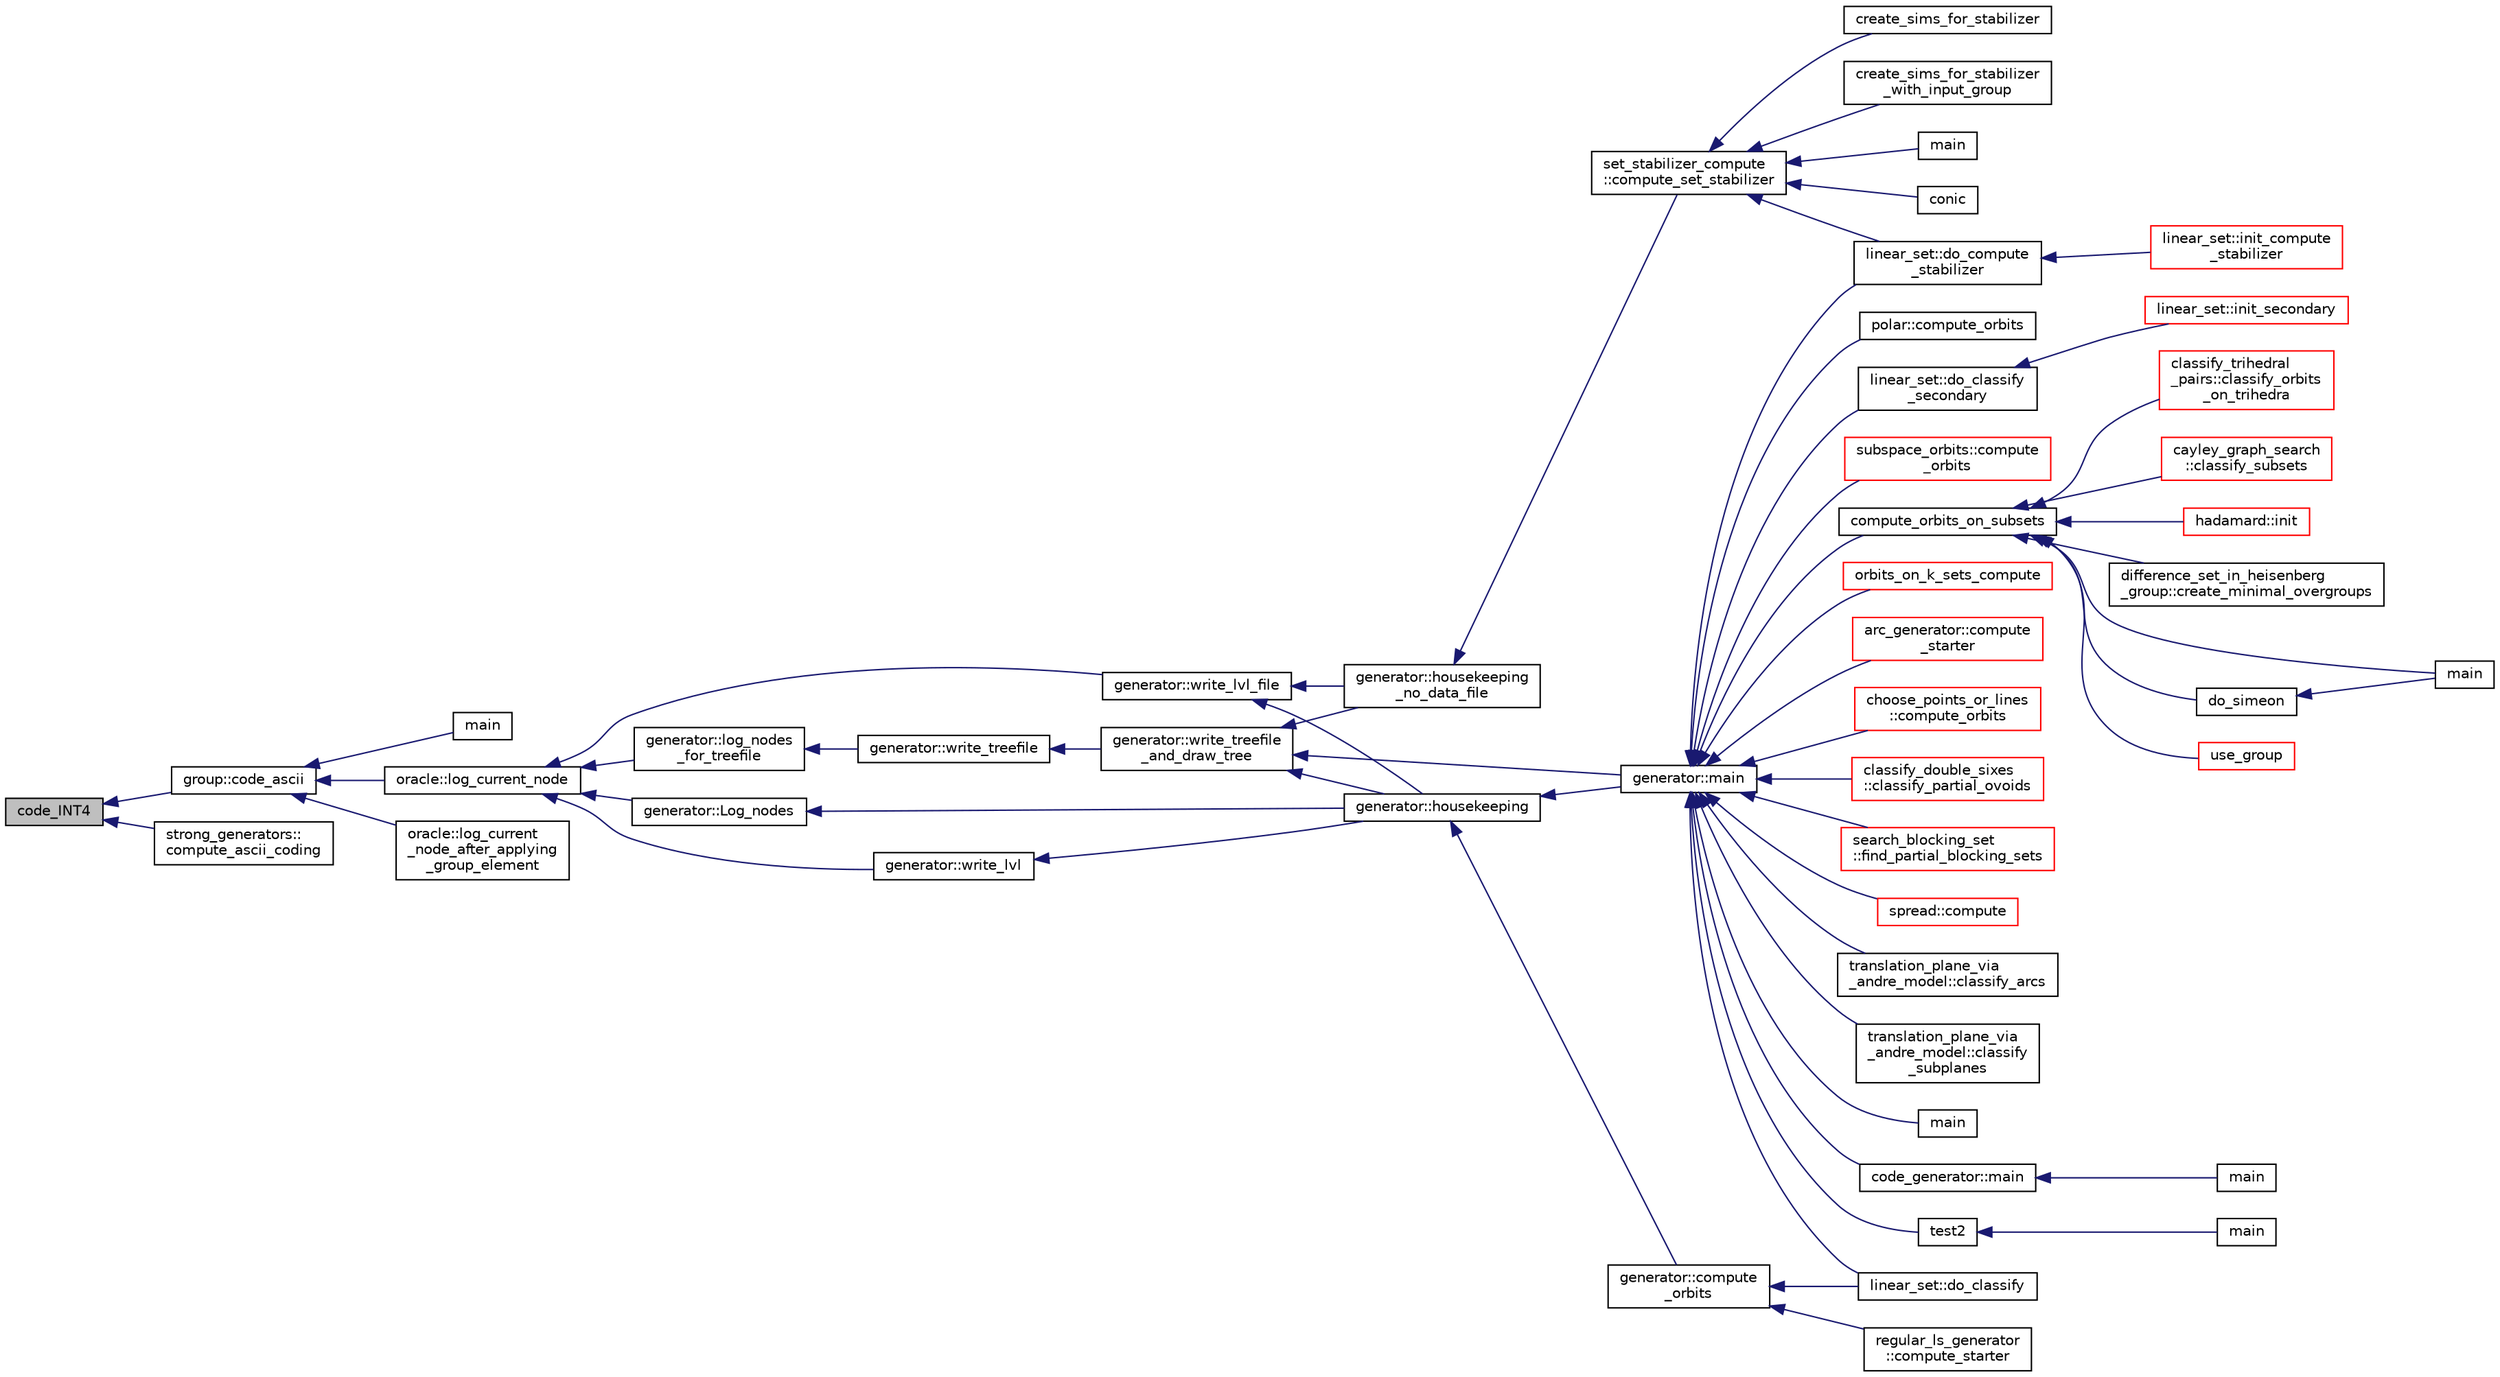 digraph "code_INT4"
{
  edge [fontname="Helvetica",fontsize="10",labelfontname="Helvetica",labelfontsize="10"];
  node [fontname="Helvetica",fontsize="10",shape=record];
  rankdir="LR";
  Node128 [label="code_INT4",height=0.2,width=0.4,color="black", fillcolor="grey75", style="filled", fontcolor="black"];
  Node128 -> Node129 [dir="back",color="midnightblue",fontsize="10",style="solid",fontname="Helvetica"];
  Node129 [label="group::code_ascii",height=0.2,width=0.4,color="black", fillcolor="white", style="filled",URL="$d1/db7/classgroup.html#abb93ebcd087d3f1146f32c2b5203f913"];
  Node129 -> Node130 [dir="back",color="midnightblue",fontsize="10",style="solid",fontname="Helvetica"];
  Node130 [label="main",height=0.2,width=0.4,color="black", fillcolor="white", style="filled",URL="$d0/dfc/transpose_8_c.html#a217dbf8b442f20279ea00b898af96f52"];
  Node129 -> Node131 [dir="back",color="midnightblue",fontsize="10",style="solid",fontname="Helvetica"];
  Node131 [label="oracle::log_current_node",height=0.2,width=0.4,color="black", fillcolor="white", style="filled",URL="$d7/da7/classoracle.html#a51f9cd387e52812e9a67f4d9cfcca603"];
  Node131 -> Node132 [dir="back",color="midnightblue",fontsize="10",style="solid",fontname="Helvetica"];
  Node132 [label="generator::write_lvl_file",height=0.2,width=0.4,color="black", fillcolor="white", style="filled",URL="$d7/d73/classgenerator.html#a3d343cf5a5831b03d1bda3d89b1dd935"];
  Node132 -> Node133 [dir="back",color="midnightblue",fontsize="10",style="solid",fontname="Helvetica"];
  Node133 [label="generator::housekeeping",height=0.2,width=0.4,color="black", fillcolor="white", style="filled",URL="$d7/d73/classgenerator.html#aaf2bd92e8f74eb9fbc3244a6dde6f78c"];
  Node133 -> Node134 [dir="back",color="midnightblue",fontsize="10",style="solid",fontname="Helvetica"];
  Node134 [label="generator::compute\l_orbits",height=0.2,width=0.4,color="black", fillcolor="white", style="filled",URL="$d7/d73/classgenerator.html#a23989bc20ecaaed39c4119c758367f40"];
  Node134 -> Node135 [dir="back",color="midnightblue",fontsize="10",style="solid",fontname="Helvetica"];
  Node135 [label="regular_ls_generator\l::compute_starter",height=0.2,width=0.4,color="black", fillcolor="white", style="filled",URL="$d2/dd8/classregular__ls__generator.html#aa38907741058694a73194b02ceb4a53d"];
  Node134 -> Node136 [dir="back",color="midnightblue",fontsize="10",style="solid",fontname="Helvetica"];
  Node136 [label="linear_set::do_classify",height=0.2,width=0.4,color="black", fillcolor="white", style="filled",URL="$dd/d86/classlinear__set.html#a3eb2dbce7fa8b71901dfc12f288ddd0c"];
  Node133 -> Node137 [dir="back",color="midnightblue",fontsize="10",style="solid",fontname="Helvetica"];
  Node137 [label="generator::main",height=0.2,width=0.4,color="black", fillcolor="white", style="filled",URL="$d7/d73/classgenerator.html#a01abff8e9f231bf0d82e2e8e0061f242"];
  Node137 -> Node138 [dir="back",color="midnightblue",fontsize="10",style="solid",fontname="Helvetica"];
  Node138 [label="main",height=0.2,width=0.4,color="black", fillcolor="white", style="filled",URL="$d2/d11/codes_8h.html#a217dbf8b442f20279ea00b898af96f52"];
  Node137 -> Node139 [dir="back",color="midnightblue",fontsize="10",style="solid",fontname="Helvetica"];
  Node139 [label="code_generator::main",height=0.2,width=0.4,color="black", fillcolor="white", style="filled",URL="$db/d37/classcode__generator.html#ab3cf3a306e4032c2b471ac95321c599f"];
  Node139 -> Node140 [dir="back",color="midnightblue",fontsize="10",style="solid",fontname="Helvetica"];
  Node140 [label="main",height=0.2,width=0.4,color="black", fillcolor="white", style="filled",URL="$d4/d4f/codes_8_c.html#a217dbf8b442f20279ea00b898af96f52"];
  Node137 -> Node141 [dir="back",color="midnightblue",fontsize="10",style="solid",fontname="Helvetica"];
  Node141 [label="test2",height=0.2,width=0.4,color="black", fillcolor="white", style="filled",URL="$d9/db0/factor__space_8_c.html#a39d73a812e5fd8f1bc111e948368cb10"];
  Node141 -> Node142 [dir="back",color="midnightblue",fontsize="10",style="solid",fontname="Helvetica"];
  Node142 [label="main",height=0.2,width=0.4,color="black", fillcolor="white", style="filled",URL="$d9/db0/factor__space_8_c.html#a3c04138a5bfe5d72780bb7e82a18e627"];
  Node137 -> Node143 [dir="back",color="midnightblue",fontsize="10",style="solid",fontname="Helvetica"];
  Node143 [label="polar::compute_orbits",height=0.2,width=0.4,color="black", fillcolor="white", style="filled",URL="$da/d1c/classpolar.html#ac4c3c4f95d14c74ff4a3ec3f3479a1da"];
  Node137 -> Node136 [dir="back",color="midnightblue",fontsize="10",style="solid",fontname="Helvetica"];
  Node137 -> Node144 [dir="back",color="midnightblue",fontsize="10",style="solid",fontname="Helvetica"];
  Node144 [label="linear_set::do_classify\l_secondary",height=0.2,width=0.4,color="black", fillcolor="white", style="filled",URL="$dd/d86/classlinear__set.html#a47eb7f9995f3343abd3bdfbf9a9a9162"];
  Node144 -> Node145 [dir="back",color="midnightblue",fontsize="10",style="solid",fontname="Helvetica"];
  Node145 [label="linear_set::init_secondary",height=0.2,width=0.4,color="red", fillcolor="white", style="filled",URL="$dd/d86/classlinear__set.html#a7bf8cd7805559b5762921687a7c1ed97"];
  Node137 -> Node147 [dir="back",color="midnightblue",fontsize="10",style="solid",fontname="Helvetica"];
  Node147 [label="linear_set::do_compute\l_stabilizer",height=0.2,width=0.4,color="black", fillcolor="white", style="filled",URL="$dd/d86/classlinear__set.html#ae8f58ded28fb5370f4459cca42b7463b"];
  Node147 -> Node148 [dir="back",color="midnightblue",fontsize="10",style="solid",fontname="Helvetica"];
  Node148 [label="linear_set::init_compute\l_stabilizer",height=0.2,width=0.4,color="red", fillcolor="white", style="filled",URL="$dd/d86/classlinear__set.html#a0cc3eaec1896fdc977b62e94623b055b"];
  Node137 -> Node150 [dir="back",color="midnightblue",fontsize="10",style="solid",fontname="Helvetica"];
  Node150 [label="compute_orbits_on_subsets",height=0.2,width=0.4,color="black", fillcolor="white", style="filled",URL="$d3/d35/snakes__and__ladders__global_8_c.html#af33697aede0480110b1227f727252637"];
  Node150 -> Node151 [dir="back",color="midnightblue",fontsize="10",style="solid",fontname="Helvetica"];
  Node151 [label="cayley_graph_search\l::classify_subsets",height=0.2,width=0.4,color="red", fillcolor="white", style="filled",URL="$de/dae/classcayley__graph__search.html#a4cf8a90752e018a281481ac80ad52c4b"];
  Node150 -> Node154 [dir="back",color="midnightblue",fontsize="10",style="solid",fontname="Helvetica"];
  Node154 [label="hadamard::init",height=0.2,width=0.4,color="red", fillcolor="white", style="filled",URL="$d7/dbb/classhadamard.html#a16af359850b8bdd0d2a73e260d496c33"];
  Node150 -> Node156 [dir="back",color="midnightblue",fontsize="10",style="solid",fontname="Helvetica"];
  Node156 [label="difference_set_in_heisenberg\l_group::create_minimal_overgroups",height=0.2,width=0.4,color="black", fillcolor="white", style="filled",URL="$de/d8a/classdifference__set__in__heisenberg__group.html#a9bde5ad5da3ebaebf98fbfd3e8110b79"];
  Node150 -> Node157 [dir="back",color="midnightblue",fontsize="10",style="solid",fontname="Helvetica"];
  Node157 [label="main",height=0.2,width=0.4,color="black", fillcolor="white", style="filled",URL="$d5/d13/simeon_8_c.html#ae66f6b31b5ad750f1fe042a706a4e3d4"];
  Node150 -> Node158 [dir="back",color="midnightblue",fontsize="10",style="solid",fontname="Helvetica"];
  Node158 [label="do_simeon",height=0.2,width=0.4,color="black", fillcolor="white", style="filled",URL="$d5/d13/simeon_8_c.html#a36cf3f9cb484fa44da7a7dfcbe9385d0"];
  Node158 -> Node157 [dir="back",color="midnightblue",fontsize="10",style="solid",fontname="Helvetica"];
  Node150 -> Node159 [dir="back",color="midnightblue",fontsize="10",style="solid",fontname="Helvetica"];
  Node159 [label="use_group",height=0.2,width=0.4,color="red", fillcolor="white", style="filled",URL="$d9/d9f/all__cliques_8_c.html#aba62531e97173264c39afe2c7857af31"];
  Node150 -> Node161 [dir="back",color="midnightblue",fontsize="10",style="solid",fontname="Helvetica"];
  Node161 [label="classify_trihedral\l_pairs::classify_orbits\l_on_trihedra",height=0.2,width=0.4,color="red", fillcolor="white", style="filled",URL="$d1/d21/classclassify__trihedral__pairs.html#a99625621bfba4bb65b3d60304b306539"];
  Node137 -> Node168 [dir="back",color="midnightblue",fontsize="10",style="solid",fontname="Helvetica"];
  Node168 [label="orbits_on_k_sets_compute",height=0.2,width=0.4,color="red", fillcolor="white", style="filled",URL="$d3/d35/snakes__and__ladders__global_8_c.html#a96743526b15703539d544499276aaa71"];
  Node137 -> Node179 [dir="back",color="midnightblue",fontsize="10",style="solid",fontname="Helvetica"];
  Node179 [label="arc_generator::compute\l_starter",height=0.2,width=0.4,color="red", fillcolor="white", style="filled",URL="$d4/d21/classarc__generator.html#aad1dcec3a1c302e743d574bd1ac857d9"];
  Node137 -> Node184 [dir="back",color="midnightblue",fontsize="10",style="solid",fontname="Helvetica"];
  Node184 [label="choose_points_or_lines\l::compute_orbits",height=0.2,width=0.4,color="red", fillcolor="white", style="filled",URL="$d6/d75/classchoose__points__or__lines.html#adc353e2d41dc8a39563322c8cdd85f61"];
  Node137 -> Node186 [dir="back",color="midnightblue",fontsize="10",style="solid",fontname="Helvetica"];
  Node186 [label="classify_double_sixes\l::classify_partial_ovoids",height=0.2,width=0.4,color="red", fillcolor="white", style="filled",URL="$dd/d23/classclassify__double__sixes.html#a2253fca143a0e8a3e39655eb05668ae9"];
  Node137 -> Node188 [dir="back",color="midnightblue",fontsize="10",style="solid",fontname="Helvetica"];
  Node188 [label="search_blocking_set\l::find_partial_blocking_sets",height=0.2,width=0.4,color="red", fillcolor="white", style="filled",URL="$dc/d36/classsearch__blocking__set.html#ad3fdb3d356db75a02c406bc9d4e9e9b6"];
  Node137 -> Node190 [dir="back",color="midnightblue",fontsize="10",style="solid",fontname="Helvetica"];
  Node190 [label="spread::compute",height=0.2,width=0.4,color="red", fillcolor="white", style="filled",URL="$da/dc1/classspread.html#a9674466d3e03b8dad79882299c638a21"];
  Node137 -> Node192 [dir="back",color="midnightblue",fontsize="10",style="solid",fontname="Helvetica"];
  Node192 [label="translation_plane_via\l_andre_model::classify_arcs",height=0.2,width=0.4,color="black", fillcolor="white", style="filled",URL="$d1/dcc/classtranslation__plane__via__andre__model.html#ac8f002e812a8b152d41e806688601c5e"];
  Node137 -> Node193 [dir="back",color="midnightblue",fontsize="10",style="solid",fontname="Helvetica"];
  Node193 [label="translation_plane_via\l_andre_model::classify\l_subplanes",height=0.2,width=0.4,color="black", fillcolor="white", style="filled",URL="$d1/dcc/classtranslation__plane__via__andre__model.html#a794fefa95f0a7f7b887133375988ee55"];
  Node137 -> Node194 [dir="back",color="midnightblue",fontsize="10",style="solid",fontname="Helvetica"];
  Node194 [label="subspace_orbits::compute\l_orbits",height=0.2,width=0.4,color="red", fillcolor="white", style="filled",URL="$d2/d9f/classsubspace__orbits.html#a2778f8d49cde1675de1ef6acfe180b63"];
  Node132 -> Node196 [dir="back",color="midnightblue",fontsize="10",style="solid",fontname="Helvetica"];
  Node196 [label="generator::housekeeping\l_no_data_file",height=0.2,width=0.4,color="black", fillcolor="white", style="filled",URL="$d7/d73/classgenerator.html#a6c09d8dc65abd5c79f3310e8293a56d8"];
  Node196 -> Node197 [dir="back",color="midnightblue",fontsize="10",style="solid",fontname="Helvetica"];
  Node197 [label="set_stabilizer_compute\l::compute_set_stabilizer",height=0.2,width=0.4,color="black", fillcolor="white", style="filled",URL="$d8/dc6/classset__stabilizer__compute.html#ad4f92074322e98c7cd0ed5d4f8486b76"];
  Node197 -> Node198 [dir="back",color="midnightblue",fontsize="10",style="solid",fontname="Helvetica"];
  Node198 [label="main",height=0.2,width=0.4,color="black", fillcolor="white", style="filled",URL="$db/d67/test__hyperoval_8_c.html#a3c04138a5bfe5d72780bb7e82a18e627"];
  Node197 -> Node199 [dir="back",color="midnightblue",fontsize="10",style="solid",fontname="Helvetica"];
  Node199 [label="conic",height=0.2,width=0.4,color="black", fillcolor="white", style="filled",URL="$d4/de8/conic_8_c.html#a96def9474b981a9d5831a9b48d85d652"];
  Node197 -> Node147 [dir="back",color="midnightblue",fontsize="10",style="solid",fontname="Helvetica"];
  Node197 -> Node200 [dir="back",color="midnightblue",fontsize="10",style="solid",fontname="Helvetica"];
  Node200 [label="create_sims_for_stabilizer",height=0.2,width=0.4,color="black", fillcolor="white", style="filled",URL="$d0/d76/tl__algebra__and__number__theory_8h.html#af2c67d225072549409be710ac3cd30f8"];
  Node197 -> Node201 [dir="back",color="midnightblue",fontsize="10",style="solid",fontname="Helvetica"];
  Node201 [label="create_sims_for_stabilizer\l_with_input_group",height=0.2,width=0.4,color="black", fillcolor="white", style="filled",URL="$d0/d76/tl__algebra__and__number__theory_8h.html#af5482567a8d6ba5c2fe593bf6f7f9a0f"];
  Node131 -> Node202 [dir="back",color="midnightblue",fontsize="10",style="solid",fontname="Helvetica"];
  Node202 [label="generator::write_lvl",height=0.2,width=0.4,color="black", fillcolor="white", style="filled",URL="$d7/d73/classgenerator.html#a4427cbf38ba677033cea15f1ca62cce0"];
  Node202 -> Node133 [dir="back",color="midnightblue",fontsize="10",style="solid",fontname="Helvetica"];
  Node131 -> Node203 [dir="back",color="midnightblue",fontsize="10",style="solid",fontname="Helvetica"];
  Node203 [label="generator::log_nodes\l_for_treefile",height=0.2,width=0.4,color="black", fillcolor="white", style="filled",URL="$d7/d73/classgenerator.html#af759fd46cd675616d4816dddf6cdcab6"];
  Node203 -> Node204 [dir="back",color="midnightblue",fontsize="10",style="solid",fontname="Helvetica"];
  Node204 [label="generator::write_treefile",height=0.2,width=0.4,color="black", fillcolor="white", style="filled",URL="$d7/d73/classgenerator.html#a5c684cbe4faa75f676549200c475f5c3"];
  Node204 -> Node205 [dir="back",color="midnightblue",fontsize="10",style="solid",fontname="Helvetica"];
  Node205 [label="generator::write_treefile\l_and_draw_tree",height=0.2,width=0.4,color="black", fillcolor="white", style="filled",URL="$d7/d73/classgenerator.html#a70c78f45dba413014287e8cde2f7d6b5"];
  Node205 -> Node137 [dir="back",color="midnightblue",fontsize="10",style="solid",fontname="Helvetica"];
  Node205 -> Node133 [dir="back",color="midnightblue",fontsize="10",style="solid",fontname="Helvetica"];
  Node205 -> Node196 [dir="back",color="midnightblue",fontsize="10",style="solid",fontname="Helvetica"];
  Node131 -> Node206 [dir="back",color="midnightblue",fontsize="10",style="solid",fontname="Helvetica"];
  Node206 [label="generator::Log_nodes",height=0.2,width=0.4,color="black", fillcolor="white", style="filled",URL="$d7/d73/classgenerator.html#ae9af20d24cee32bf11fe6cb9f9d8cfdf"];
  Node206 -> Node133 [dir="back",color="midnightblue",fontsize="10",style="solid",fontname="Helvetica"];
  Node129 -> Node207 [dir="back",color="midnightblue",fontsize="10",style="solid",fontname="Helvetica"];
  Node207 [label="oracle::log_current\l_node_after_applying\l_group_element",height=0.2,width=0.4,color="black", fillcolor="white", style="filled",URL="$d7/da7/classoracle.html#a83654fe90c42572ee993416b5d1c4cb5"];
  Node128 -> Node208 [dir="back",color="midnightblue",fontsize="10",style="solid",fontname="Helvetica"];
  Node208 [label="strong_generators::\lcompute_ascii_coding",height=0.2,width=0.4,color="black", fillcolor="white", style="filled",URL="$dc/d09/classstrong__generators.html#aa3b81051f6c52b43b7ff188e22a9da6b"];
}
